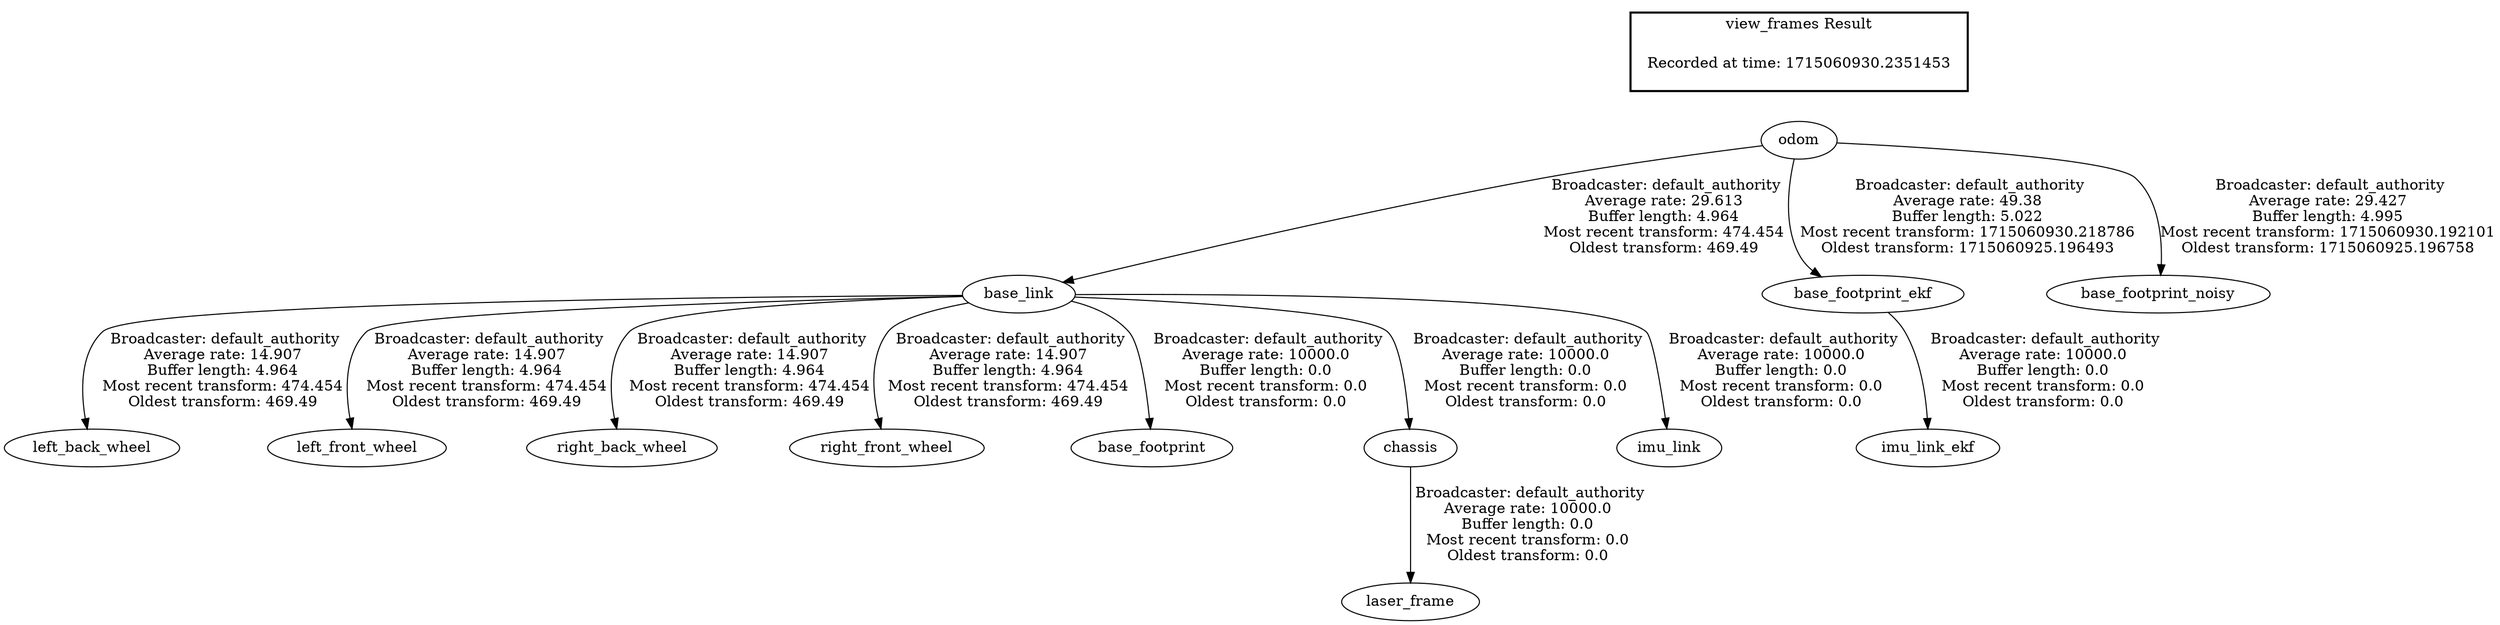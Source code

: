 digraph G {
"odom" -> "base_link"[label=" Broadcaster: default_authority\nAverage rate: 29.613\nBuffer length: 4.964\nMost recent transform: 474.454\nOldest transform: 469.49\n"];
"base_footprint_ekf" -> "imu_link_ekf"[label=" Broadcaster: default_authority\nAverage rate: 10000.0\nBuffer length: 0.0\nMost recent transform: 0.0\nOldest transform: 0.0\n"];
"odom" -> "base_footprint_ekf"[label=" Broadcaster: default_authority\nAverage rate: 49.38\nBuffer length: 5.022\nMost recent transform: 1715060930.218786\nOldest transform: 1715060925.196493\n"];
"base_link" -> "left_back_wheel"[label=" Broadcaster: default_authority\nAverage rate: 14.907\nBuffer length: 4.964\nMost recent transform: 474.454\nOldest transform: 469.49\n"];
"base_link" -> "left_front_wheel"[label=" Broadcaster: default_authority\nAverage rate: 14.907\nBuffer length: 4.964\nMost recent transform: 474.454\nOldest transform: 469.49\n"];
"base_link" -> "right_back_wheel"[label=" Broadcaster: default_authority\nAverage rate: 14.907\nBuffer length: 4.964\nMost recent transform: 474.454\nOldest transform: 469.49\n"];
"base_link" -> "right_front_wheel"[label=" Broadcaster: default_authority\nAverage rate: 14.907\nBuffer length: 4.964\nMost recent transform: 474.454\nOldest transform: 469.49\n"];
"base_link" -> "base_footprint"[label=" Broadcaster: default_authority\nAverage rate: 10000.0\nBuffer length: 0.0\nMost recent transform: 0.0\nOldest transform: 0.0\n"];
"base_link" -> "chassis"[label=" Broadcaster: default_authority\nAverage rate: 10000.0\nBuffer length: 0.0\nMost recent transform: 0.0\nOldest transform: 0.0\n"];
"base_link" -> "imu_link"[label=" Broadcaster: default_authority\nAverage rate: 10000.0\nBuffer length: 0.0\nMost recent transform: 0.0\nOldest transform: 0.0\n"];
"chassis" -> "laser_frame"[label=" Broadcaster: default_authority\nAverage rate: 10000.0\nBuffer length: 0.0\nMost recent transform: 0.0\nOldest transform: 0.0\n"];
"odom" -> "base_footprint_noisy"[label=" Broadcaster: default_authority\nAverage rate: 29.427\nBuffer length: 4.995\nMost recent transform: 1715060930.192101\nOldest transform: 1715060925.196758\n"];
edge [style=invis];
 subgraph cluster_legend { style=bold; color=black; label ="view_frames Result";
"Recorded at time: 1715060930.2351453"[ shape=plaintext ] ;
}->"odom";
}